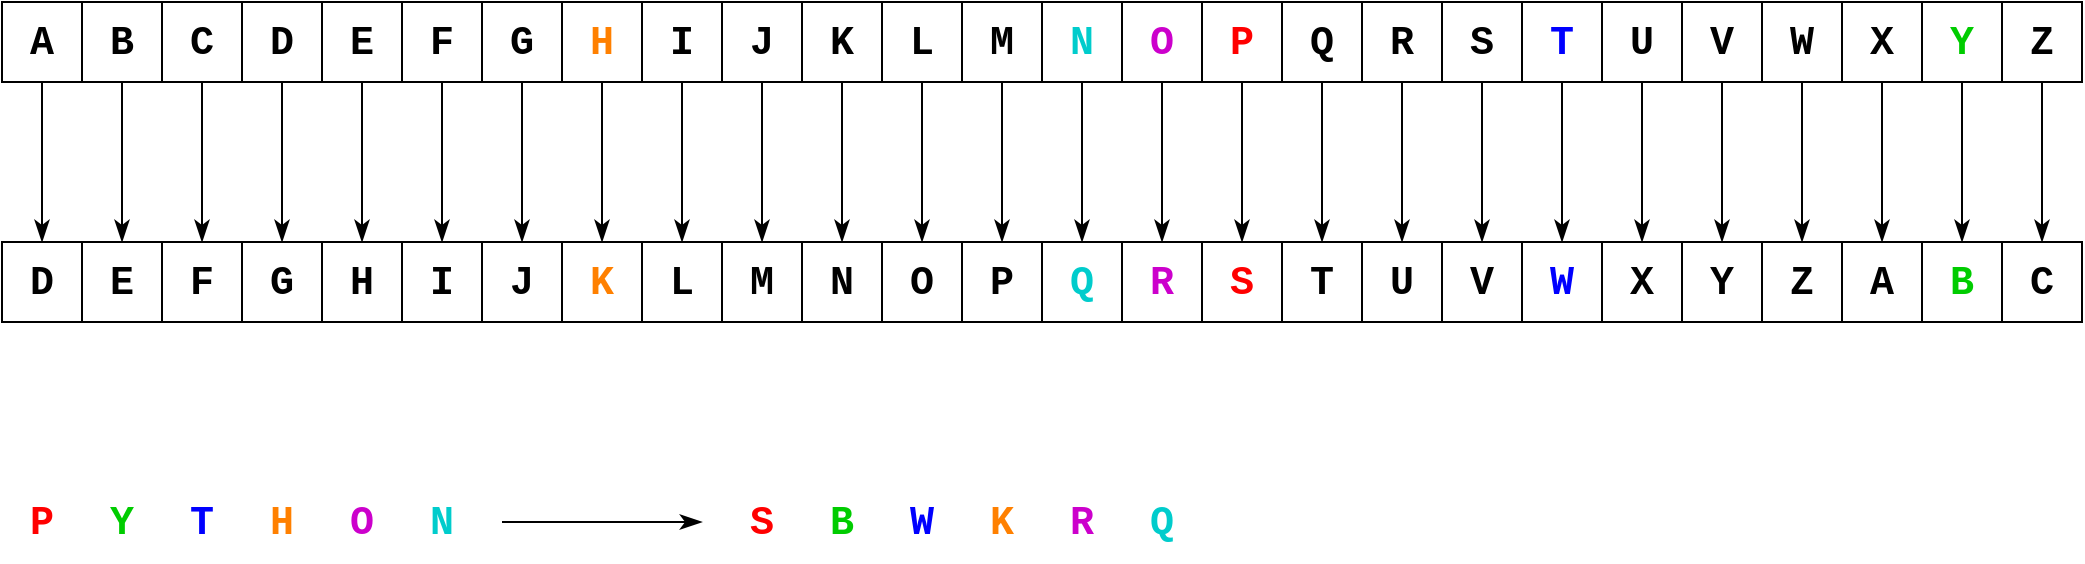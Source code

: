 <mxfile version="20.8.0" type="google"><diagram id="oWrXa30V23wlZqA7Bnu5" name="caesar"><mxGraphModel grid="1" page="1" gridSize="10" guides="1" tooltips="1" connect="1" arrows="1" fold="1" pageScale="1" pageWidth="827" pageHeight="1169" math="0" shadow="0"><root><mxCell id="0"/><mxCell id="1" parent="0"/><mxCell id="507IrL3u9N0oTPA08cqz-53" style="edgeStyle=orthogonalEdgeStyle;rounded=0;orthogonalLoop=1;jettySize=auto;html=1;exitX=0.5;exitY=1;exitDx=0;exitDy=0;entryX=0.5;entryY=0;entryDx=0;entryDy=0;fontFamily=Courier New;fontSize=20;endSize=8;startSize=8;endArrow=classicThin;endFill=1;" edge="1" parent="1" source="507IrL3u9N0oTPA08cqz-1" target="507IrL3u9N0oTPA08cqz-30"><mxGeometry relative="1" as="geometry"/></mxCell><mxCell id="507IrL3u9N0oTPA08cqz-1" value="&lt;font style=&quot;font-size: 20px;&quot; face=&quot;Courier New&quot;&gt;A&lt;/font&gt;" style="rounded=0;whiteSpace=wrap;html=1;fontStyle=1" vertex="1" parent="1"><mxGeometry x="40" y="40" width="40" height="40" as="geometry"/></mxCell><mxCell id="507IrL3u9N0oTPA08cqz-54" style="edgeStyle=orthogonalEdgeStyle;rounded=0;orthogonalLoop=1;jettySize=auto;html=1;exitX=0.5;exitY=1;exitDx=0;exitDy=0;entryX=0.5;entryY=0;entryDx=0;entryDy=0;fontFamily=Courier New;fontSize=20;endArrow=classicThin;endFill=1;startSize=8;endSize=8;" edge="1" parent="1" source="507IrL3u9N0oTPA08cqz-2" target="507IrL3u9N0oTPA08cqz-31"><mxGeometry relative="1" as="geometry"/></mxCell><mxCell id="507IrL3u9N0oTPA08cqz-2" value="&lt;font style=&quot;font-size: 20px;&quot; face=&quot;Courier New&quot;&gt;B&lt;/font&gt;" style="rounded=0;whiteSpace=wrap;html=1;fontStyle=1" vertex="1" parent="1"><mxGeometry x="80" y="40" width="40" height="40" as="geometry"/></mxCell><mxCell id="507IrL3u9N0oTPA08cqz-59" style="edgeStyle=orthogonalEdgeStyle;rounded=0;orthogonalLoop=1;jettySize=auto;html=1;exitX=0.5;exitY=1;exitDx=0;exitDy=0;entryX=0.5;entryY=0;entryDx=0;entryDy=0;fontFamily=Courier New;fontSize=20;endArrow=classicThin;endFill=1;startSize=8;endSize=8;" edge="1" parent="1" source="507IrL3u9N0oTPA08cqz-3" target="507IrL3u9N0oTPA08cqz-32"><mxGeometry relative="1" as="geometry"/></mxCell><mxCell id="507IrL3u9N0oTPA08cqz-3" value="&lt;font style=&quot;font-size: 20px;&quot; face=&quot;Courier New&quot;&gt;C&lt;/font&gt;" style="rounded=0;whiteSpace=wrap;html=1;fontStyle=1" vertex="1" parent="1"><mxGeometry x="120" y="40" width="40" height="40" as="geometry"/></mxCell><mxCell id="507IrL3u9N0oTPA08cqz-60" style="edgeStyle=orthogonalEdgeStyle;rounded=0;orthogonalLoop=1;jettySize=auto;html=1;exitX=0.5;exitY=1;exitDx=0;exitDy=0;entryX=0.5;entryY=0;entryDx=0;entryDy=0;fontFamily=Courier New;fontSize=20;endArrow=classicThin;endFill=1;startSize=8;endSize=8;" edge="1" parent="1" source="507IrL3u9N0oTPA08cqz-4" target="507IrL3u9N0oTPA08cqz-33"><mxGeometry relative="1" as="geometry"/></mxCell><mxCell id="507IrL3u9N0oTPA08cqz-4" value="&lt;font style=&quot;font-size: 20px;&quot; face=&quot;Courier New&quot;&gt;D&lt;/font&gt;" style="rounded=0;whiteSpace=wrap;html=1;fontStyle=1" vertex="1" parent="1"><mxGeometry x="160" y="40" width="40" height="40" as="geometry"/></mxCell><mxCell id="507IrL3u9N0oTPA08cqz-61" style="edgeStyle=orthogonalEdgeStyle;rounded=0;orthogonalLoop=1;jettySize=auto;html=1;exitX=0.5;exitY=1;exitDx=0;exitDy=0;entryX=0.5;entryY=0;entryDx=0;entryDy=0;fontFamily=Courier New;fontSize=20;endArrow=classicThin;endFill=1;startSize=8;endSize=8;" edge="1" parent="1" source="507IrL3u9N0oTPA08cqz-5" target="507IrL3u9N0oTPA08cqz-34"><mxGeometry relative="1" as="geometry"/></mxCell><mxCell id="507IrL3u9N0oTPA08cqz-5" value="&lt;font style=&quot;font-size: 20px;&quot; face=&quot;Courier New&quot;&gt;E&lt;/font&gt;" style="rounded=0;whiteSpace=wrap;html=1;fontStyle=1" vertex="1" parent="1"><mxGeometry x="200" y="40" width="40" height="40" as="geometry"/></mxCell><mxCell id="507IrL3u9N0oTPA08cqz-62" style="edgeStyle=orthogonalEdgeStyle;rounded=0;orthogonalLoop=1;jettySize=auto;html=1;exitX=0.5;exitY=1;exitDx=0;exitDy=0;entryX=0.5;entryY=0;entryDx=0;entryDy=0;fontFamily=Courier New;fontSize=20;endArrow=classicThin;endFill=1;startSize=8;endSize=8;" edge="1" parent="1" source="507IrL3u9N0oTPA08cqz-6" target="507IrL3u9N0oTPA08cqz-35"><mxGeometry relative="1" as="geometry"/></mxCell><mxCell id="507IrL3u9N0oTPA08cqz-6" value="&lt;font style=&quot;font-size: 20px;&quot; face=&quot;Courier New&quot;&gt;F&lt;/font&gt;" style="rounded=0;whiteSpace=wrap;html=1;fontStyle=1" vertex="1" parent="1"><mxGeometry x="240" y="40" width="40" height="40" as="geometry"/></mxCell><mxCell id="507IrL3u9N0oTPA08cqz-63" style="edgeStyle=orthogonalEdgeStyle;rounded=0;orthogonalLoop=1;jettySize=auto;html=1;exitX=0.5;exitY=1;exitDx=0;exitDy=0;entryX=0.5;entryY=0;entryDx=0;entryDy=0;fontFamily=Courier New;fontSize=20;endArrow=classicThin;endFill=1;startSize=8;endSize=8;" edge="1" parent="1" source="507IrL3u9N0oTPA08cqz-7" target="507IrL3u9N0oTPA08cqz-36"><mxGeometry relative="1" as="geometry"/></mxCell><mxCell id="507IrL3u9N0oTPA08cqz-7" value="&lt;font style=&quot;font-size: 20px;&quot; face=&quot;Courier New&quot;&gt;G&lt;/font&gt;" style="rounded=0;whiteSpace=wrap;html=1;fontStyle=1" vertex="1" parent="1"><mxGeometry x="280" y="40" width="40" height="40" as="geometry"/></mxCell><mxCell id="507IrL3u9N0oTPA08cqz-64" style="edgeStyle=orthogonalEdgeStyle;rounded=0;orthogonalLoop=1;jettySize=auto;html=1;exitX=0.5;exitY=1;exitDx=0;exitDy=0;entryX=0.5;entryY=0;entryDx=0;entryDy=0;fontFamily=Courier New;fontSize=20;endArrow=classicThin;endFill=1;startSize=8;endSize=8;" edge="1" parent="1" source="507IrL3u9N0oTPA08cqz-8" target="507IrL3u9N0oTPA08cqz-37"><mxGeometry relative="1" as="geometry"/></mxCell><mxCell id="507IrL3u9N0oTPA08cqz-8" value="&lt;font color=&quot;#ff8000&quot; style=&quot;font-size: 20px;&quot; face=&quot;Courier New&quot;&gt;H&lt;/font&gt;" style="rounded=0;whiteSpace=wrap;html=1;fontStyle=1" vertex="1" parent="1"><mxGeometry x="320" y="40" width="40" height="40" as="geometry"/></mxCell><mxCell id="507IrL3u9N0oTPA08cqz-65" style="edgeStyle=orthogonalEdgeStyle;rounded=0;orthogonalLoop=1;jettySize=auto;html=1;exitX=0.5;exitY=1;exitDx=0;exitDy=0;entryX=0.5;entryY=0;entryDx=0;entryDy=0;fontFamily=Courier New;fontSize=20;endArrow=classicThin;endFill=1;startSize=8;endSize=8;" edge="1" parent="1" source="507IrL3u9N0oTPA08cqz-9" target="507IrL3u9N0oTPA08cqz-38"><mxGeometry relative="1" as="geometry"/></mxCell><mxCell id="507IrL3u9N0oTPA08cqz-9" value="&lt;font style=&quot;font-size: 20px;&quot; face=&quot;Courier New&quot;&gt;I&lt;/font&gt;" style="rounded=0;whiteSpace=wrap;html=1;fontStyle=1" vertex="1" parent="1"><mxGeometry x="360" y="40" width="40" height="40" as="geometry"/></mxCell><mxCell id="507IrL3u9N0oTPA08cqz-66" style="edgeStyle=orthogonalEdgeStyle;rounded=0;orthogonalLoop=1;jettySize=auto;html=1;exitX=0.5;exitY=1;exitDx=0;exitDy=0;entryX=0.5;entryY=0;entryDx=0;entryDy=0;fontFamily=Courier New;fontSize=20;endArrow=classicThin;endFill=1;startSize=8;endSize=8;" edge="1" parent="1" source="507IrL3u9N0oTPA08cqz-10" target="507IrL3u9N0oTPA08cqz-39"><mxGeometry relative="1" as="geometry"/></mxCell><mxCell id="507IrL3u9N0oTPA08cqz-10" value="&lt;font style=&quot;font-size: 20px;&quot; face=&quot;Courier New&quot;&gt;J&lt;/font&gt;" style="rounded=0;whiteSpace=wrap;html=1;fontStyle=1" vertex="1" parent="1"><mxGeometry x="400" y="40" width="40" height="40" as="geometry"/></mxCell><mxCell id="507IrL3u9N0oTPA08cqz-67" style="edgeStyle=orthogonalEdgeStyle;rounded=0;orthogonalLoop=1;jettySize=auto;html=1;exitX=0.5;exitY=1;exitDx=0;exitDy=0;entryX=0.5;entryY=0;entryDx=0;entryDy=0;fontFamily=Courier New;fontSize=20;endArrow=classicThin;endFill=1;startSize=8;endSize=8;" edge="1" parent="1" source="507IrL3u9N0oTPA08cqz-11" target="507IrL3u9N0oTPA08cqz-40"><mxGeometry relative="1" as="geometry"/></mxCell><mxCell id="507IrL3u9N0oTPA08cqz-11" value="&lt;font style=&quot;font-size: 20px;&quot; face=&quot;Courier New&quot;&gt;K&lt;/font&gt;" style="rounded=0;whiteSpace=wrap;html=1;fontStyle=1" vertex="1" parent="1"><mxGeometry x="440" y="40" width="40" height="40" as="geometry"/></mxCell><mxCell id="507IrL3u9N0oTPA08cqz-68" style="edgeStyle=orthogonalEdgeStyle;rounded=0;orthogonalLoop=1;jettySize=auto;html=1;exitX=0.5;exitY=1;exitDx=0;exitDy=0;entryX=0.5;entryY=0;entryDx=0;entryDy=0;fontFamily=Courier New;fontSize=20;endArrow=classicThin;endFill=1;startSize=8;endSize=8;" edge="1" parent="1" source="507IrL3u9N0oTPA08cqz-12" target="507IrL3u9N0oTPA08cqz-41"><mxGeometry relative="1" as="geometry"/></mxCell><mxCell id="507IrL3u9N0oTPA08cqz-12" value="&lt;font style=&quot;font-size: 20px;&quot; face=&quot;Courier New&quot;&gt;L&lt;/font&gt;" style="rounded=0;whiteSpace=wrap;html=1;fontStyle=1" vertex="1" parent="1"><mxGeometry x="480" y="40" width="40" height="40" as="geometry"/></mxCell><mxCell id="507IrL3u9N0oTPA08cqz-69" style="edgeStyle=orthogonalEdgeStyle;rounded=0;orthogonalLoop=1;jettySize=auto;html=1;exitX=0.5;exitY=1;exitDx=0;exitDy=0;entryX=0.5;entryY=0;entryDx=0;entryDy=0;fontFamily=Courier New;fontSize=20;endArrow=classicThin;endFill=1;startSize=8;endSize=8;" edge="1" parent="1" source="507IrL3u9N0oTPA08cqz-13" target="507IrL3u9N0oTPA08cqz-42"><mxGeometry relative="1" as="geometry"/></mxCell><mxCell id="507IrL3u9N0oTPA08cqz-13" value="&lt;font style=&quot;font-size: 20px;&quot; face=&quot;Courier New&quot;&gt;M&lt;/font&gt;" style="rounded=0;whiteSpace=wrap;html=1;fontStyle=1" vertex="1" parent="1"><mxGeometry x="520" y="40" width="40" height="40" as="geometry"/></mxCell><mxCell id="507IrL3u9N0oTPA08cqz-70" style="edgeStyle=orthogonalEdgeStyle;rounded=0;orthogonalLoop=1;jettySize=auto;html=1;exitX=0.5;exitY=1;exitDx=0;exitDy=0;entryX=0.5;entryY=0;entryDx=0;entryDy=0;fontFamily=Courier New;fontSize=20;endArrow=classicThin;endFill=1;startSize=8;endSize=8;" edge="1" parent="1" source="507IrL3u9N0oTPA08cqz-14" target="507IrL3u9N0oTPA08cqz-43"><mxGeometry relative="1" as="geometry"/></mxCell><mxCell id="507IrL3u9N0oTPA08cqz-14" value="&lt;font color=&quot;#00cccc&quot; style=&quot;font-size: 20px;&quot; face=&quot;Courier New&quot;&gt;N&lt;/font&gt;" style="rounded=0;whiteSpace=wrap;html=1;fontStyle=1" vertex="1" parent="1"><mxGeometry x="560" y="40" width="40" height="40" as="geometry"/></mxCell><mxCell id="507IrL3u9N0oTPA08cqz-71" style="edgeStyle=orthogonalEdgeStyle;rounded=0;orthogonalLoop=1;jettySize=auto;html=1;exitX=0.5;exitY=1;exitDx=0;exitDy=0;entryX=0.5;entryY=0;entryDx=0;entryDy=0;fontFamily=Courier New;fontSize=20;endArrow=classicThin;endFill=1;startSize=8;endSize=8;" edge="1" parent="1" source="507IrL3u9N0oTPA08cqz-15" target="507IrL3u9N0oTPA08cqz-44"><mxGeometry relative="1" as="geometry"/></mxCell><mxCell id="507IrL3u9N0oTPA08cqz-15" value="&lt;font color=&quot;#cc00cc&quot; style=&quot;font-size: 20px;&quot; face=&quot;Courier New&quot;&gt;O&lt;/font&gt;" style="rounded=0;whiteSpace=wrap;html=1;fontStyle=1" vertex="1" parent="1"><mxGeometry x="600" y="40" width="40" height="40" as="geometry"/></mxCell><mxCell id="507IrL3u9N0oTPA08cqz-72" style="edgeStyle=orthogonalEdgeStyle;rounded=0;orthogonalLoop=1;jettySize=auto;html=1;exitX=0.5;exitY=1;exitDx=0;exitDy=0;entryX=0.5;entryY=0;entryDx=0;entryDy=0;fontFamily=Courier New;fontSize=20;endArrow=classicThin;endFill=1;startSize=8;endSize=8;" edge="1" parent="1" source="507IrL3u9N0oTPA08cqz-16" target="507IrL3u9N0oTPA08cqz-45"><mxGeometry relative="1" as="geometry"/></mxCell><mxCell id="507IrL3u9N0oTPA08cqz-16" value="&lt;font color=&quot;#ff0000&quot; style=&quot;font-size: 20px;&quot; face=&quot;Courier New&quot;&gt;P&lt;/font&gt;" style="rounded=0;whiteSpace=wrap;html=1;fontStyle=1" vertex="1" parent="1"><mxGeometry x="640" y="40" width="40" height="40" as="geometry"/></mxCell><mxCell id="507IrL3u9N0oTPA08cqz-73" style="edgeStyle=orthogonalEdgeStyle;rounded=0;orthogonalLoop=1;jettySize=auto;html=1;exitX=0.5;exitY=1;exitDx=0;exitDy=0;entryX=0.5;entryY=0;entryDx=0;entryDy=0;fontFamily=Courier New;fontSize=20;endArrow=classicThin;endFill=1;startSize=8;endSize=8;" edge="1" parent="1" source="507IrL3u9N0oTPA08cqz-17" target="507IrL3u9N0oTPA08cqz-46"><mxGeometry relative="1" as="geometry"/></mxCell><mxCell id="507IrL3u9N0oTPA08cqz-17" value="&lt;font style=&quot;font-size: 20px;&quot; face=&quot;Courier New&quot;&gt;Q&lt;/font&gt;" style="rounded=0;whiteSpace=wrap;html=1;fontStyle=1" vertex="1" parent="1"><mxGeometry x="680" y="40" width="40" height="40" as="geometry"/></mxCell><mxCell id="507IrL3u9N0oTPA08cqz-74" style="edgeStyle=orthogonalEdgeStyle;rounded=0;orthogonalLoop=1;jettySize=auto;html=1;exitX=0.5;exitY=1;exitDx=0;exitDy=0;entryX=0.5;entryY=0;entryDx=0;entryDy=0;fontFamily=Courier New;fontSize=20;endArrow=classicThin;endFill=1;startSize=8;endSize=8;" edge="1" parent="1" source="507IrL3u9N0oTPA08cqz-18" target="507IrL3u9N0oTPA08cqz-47"><mxGeometry relative="1" as="geometry"/></mxCell><mxCell id="507IrL3u9N0oTPA08cqz-18" value="&lt;font style=&quot;font-size: 20px;&quot; face=&quot;Courier New&quot;&gt;R&lt;/font&gt;" style="rounded=0;whiteSpace=wrap;html=1;fontStyle=1" vertex="1" parent="1"><mxGeometry x="720" y="40" width="40" height="40" as="geometry"/></mxCell><mxCell id="507IrL3u9N0oTPA08cqz-75" style="edgeStyle=orthogonalEdgeStyle;rounded=0;orthogonalLoop=1;jettySize=auto;html=1;exitX=0.5;exitY=1;exitDx=0;exitDy=0;entryX=0.5;entryY=0;entryDx=0;entryDy=0;fontFamily=Courier New;fontSize=20;endArrow=classicThin;endFill=1;startSize=8;endSize=8;" edge="1" parent="1" source="507IrL3u9N0oTPA08cqz-19" target="507IrL3u9N0oTPA08cqz-48"><mxGeometry relative="1" as="geometry"/></mxCell><mxCell id="507IrL3u9N0oTPA08cqz-19" value="&lt;font style=&quot;font-size: 20px;&quot; face=&quot;Courier New&quot;&gt;S&lt;/font&gt;" style="rounded=0;whiteSpace=wrap;html=1;fontStyle=1" vertex="1" parent="1"><mxGeometry x="760" y="40" width="40" height="40" as="geometry"/></mxCell><mxCell id="507IrL3u9N0oTPA08cqz-76" style="edgeStyle=orthogonalEdgeStyle;rounded=0;orthogonalLoop=1;jettySize=auto;html=1;exitX=0.5;exitY=1;exitDx=0;exitDy=0;entryX=0.5;entryY=0;entryDx=0;entryDy=0;fontFamily=Courier New;fontSize=20;endArrow=classicThin;endFill=1;startSize=8;endSize=8;" edge="1" parent="1" source="507IrL3u9N0oTPA08cqz-20" target="507IrL3u9N0oTPA08cqz-49"><mxGeometry relative="1" as="geometry"/></mxCell><mxCell id="507IrL3u9N0oTPA08cqz-20" value="&lt;font color=&quot;#0000ff&quot; style=&quot;font-size: 20px;&quot; face=&quot;Courier New&quot;&gt;T&lt;/font&gt;" style="rounded=0;whiteSpace=wrap;html=1;fontStyle=1" vertex="1" parent="1"><mxGeometry x="800" y="40" width="40" height="40" as="geometry"/></mxCell><mxCell id="507IrL3u9N0oTPA08cqz-77" style="edgeStyle=orthogonalEdgeStyle;rounded=0;orthogonalLoop=1;jettySize=auto;html=1;exitX=0.5;exitY=1;exitDx=0;exitDy=0;entryX=0.5;entryY=0;entryDx=0;entryDy=0;fontFamily=Courier New;fontSize=20;endArrow=classicThin;endFill=1;startSize=8;endSize=8;" edge="1" parent="1" source="507IrL3u9N0oTPA08cqz-21" target="507IrL3u9N0oTPA08cqz-50"><mxGeometry relative="1" as="geometry"/></mxCell><mxCell id="507IrL3u9N0oTPA08cqz-21" value="&lt;font style=&quot;font-size: 20px;&quot; face=&quot;Courier New&quot;&gt;U&lt;/font&gt;" style="rounded=0;whiteSpace=wrap;html=1;fontStyle=1" vertex="1" parent="1"><mxGeometry x="840" y="40" width="40" height="40" as="geometry"/></mxCell><mxCell id="507IrL3u9N0oTPA08cqz-78" style="edgeStyle=orthogonalEdgeStyle;rounded=0;orthogonalLoop=1;jettySize=auto;html=1;exitX=0.5;exitY=1;exitDx=0;exitDy=0;entryX=0.5;entryY=0;entryDx=0;entryDy=0;fontFamily=Courier New;fontSize=20;endArrow=classicThin;endFill=1;startSize=8;endSize=8;" edge="1" parent="1" source="507IrL3u9N0oTPA08cqz-22" target="507IrL3u9N0oTPA08cqz-51"><mxGeometry relative="1" as="geometry"/></mxCell><mxCell id="507IrL3u9N0oTPA08cqz-22" value="&lt;font style=&quot;font-size: 20px;&quot; face=&quot;Courier New&quot;&gt;V&lt;/font&gt;" style="rounded=0;whiteSpace=wrap;html=1;fontStyle=1" vertex="1" parent="1"><mxGeometry x="880" y="40" width="40" height="40" as="geometry"/></mxCell><mxCell id="507IrL3u9N0oTPA08cqz-79" style="edgeStyle=orthogonalEdgeStyle;rounded=0;orthogonalLoop=1;jettySize=auto;html=1;exitX=0.5;exitY=1;exitDx=0;exitDy=0;entryX=0.5;entryY=0;entryDx=0;entryDy=0;fontFamily=Courier New;fontSize=20;endArrow=classicThin;endFill=1;startSize=8;endSize=8;" edge="1" parent="1" source="507IrL3u9N0oTPA08cqz-23" target="507IrL3u9N0oTPA08cqz-52"><mxGeometry relative="1" as="geometry"/></mxCell><mxCell id="507IrL3u9N0oTPA08cqz-23" value="&lt;font style=&quot;font-size: 20px;&quot; face=&quot;Courier New&quot;&gt;W&lt;/font&gt;" style="rounded=0;whiteSpace=wrap;html=1;fontStyle=1" vertex="1" parent="1"><mxGeometry x="920" y="40" width="40" height="40" as="geometry"/></mxCell><mxCell id="507IrL3u9N0oTPA08cqz-80" style="edgeStyle=orthogonalEdgeStyle;rounded=0;orthogonalLoop=1;jettySize=auto;html=1;exitX=0.5;exitY=1;exitDx=0;exitDy=0;entryX=0.5;entryY=0;entryDx=0;entryDy=0;fontFamily=Courier New;fontSize=20;endArrow=classicThin;endFill=1;startSize=8;endSize=8;" edge="1" parent="1" source="507IrL3u9N0oTPA08cqz-24" target="507IrL3u9N0oTPA08cqz-27"><mxGeometry relative="1" as="geometry"/></mxCell><mxCell id="507IrL3u9N0oTPA08cqz-24" value="&lt;font style=&quot;font-size: 20px;&quot; face=&quot;Courier New&quot;&gt;X&lt;/font&gt;" style="rounded=0;whiteSpace=wrap;html=1;fontStyle=1" vertex="1" parent="1"><mxGeometry x="960" y="40" width="40" height="40" as="geometry"/></mxCell><mxCell id="507IrL3u9N0oTPA08cqz-81" style="edgeStyle=orthogonalEdgeStyle;rounded=0;orthogonalLoop=1;jettySize=auto;html=1;exitX=0.5;exitY=1;exitDx=0;exitDy=0;entryX=0.5;entryY=0;entryDx=0;entryDy=0;fontFamily=Courier New;fontSize=20;endArrow=classicThin;endFill=1;startSize=8;endSize=8;" edge="1" parent="1" source="507IrL3u9N0oTPA08cqz-25" target="507IrL3u9N0oTPA08cqz-28"><mxGeometry relative="1" as="geometry"/></mxCell><mxCell id="507IrL3u9N0oTPA08cqz-25" value="&lt;font color=&quot;#00cc00&quot; style=&quot;font-size: 20px;&quot; face=&quot;Courier New&quot;&gt;Y&lt;/font&gt;" style="rounded=0;whiteSpace=wrap;html=1;fontStyle=1" vertex="1" parent="1"><mxGeometry x="1000" y="40" width="40" height="40" as="geometry"/></mxCell><mxCell id="507IrL3u9N0oTPA08cqz-82" style="edgeStyle=orthogonalEdgeStyle;rounded=0;orthogonalLoop=1;jettySize=auto;html=1;exitX=0.5;exitY=1;exitDx=0;exitDy=0;entryX=0.5;entryY=0;entryDx=0;entryDy=0;fontFamily=Courier New;fontSize=20;endArrow=classicThin;endFill=1;startSize=8;endSize=8;" edge="1" parent="1" source="507IrL3u9N0oTPA08cqz-26" target="507IrL3u9N0oTPA08cqz-29"><mxGeometry relative="1" as="geometry"/></mxCell><mxCell id="507IrL3u9N0oTPA08cqz-26" value="&lt;font style=&quot;font-size: 20px;&quot; face=&quot;Courier New&quot;&gt;Z&lt;/font&gt;" style="rounded=0;whiteSpace=wrap;html=1;fontStyle=1" vertex="1" parent="1"><mxGeometry x="1040" y="40" width="40" height="40" as="geometry"/></mxCell><mxCell id="507IrL3u9N0oTPA08cqz-27" value="&lt;font style=&quot;font-size: 20px;&quot; face=&quot;Courier New&quot;&gt;A&lt;/font&gt;" style="rounded=0;whiteSpace=wrap;html=1;fontStyle=1" vertex="1" parent="1"><mxGeometry x="960" y="160" width="40" height="40" as="geometry"/></mxCell><mxCell id="507IrL3u9N0oTPA08cqz-28" value="&lt;font color=&quot;#00cc00&quot; style=&quot;font-size: 20px;&quot; face=&quot;Courier New&quot;&gt;B&lt;/font&gt;" style="rounded=0;whiteSpace=wrap;html=1;fontStyle=1" vertex="1" parent="1"><mxGeometry x="1000" y="160" width="40" height="40" as="geometry"/></mxCell><mxCell id="507IrL3u9N0oTPA08cqz-29" value="&lt;font style=&quot;font-size: 20px;&quot; face=&quot;Courier New&quot;&gt;C&lt;/font&gt;" style="rounded=0;whiteSpace=wrap;html=1;fontStyle=1" vertex="1" parent="1"><mxGeometry x="1040" y="160" width="40" height="40" as="geometry"/></mxCell><mxCell id="507IrL3u9N0oTPA08cqz-30" value="&lt;font style=&quot;font-size: 20px;&quot; face=&quot;Courier New&quot;&gt;D&lt;/font&gt;" style="rounded=0;whiteSpace=wrap;html=1;fontStyle=1" vertex="1" parent="1"><mxGeometry x="40" y="160" width="40" height="40" as="geometry"/></mxCell><mxCell id="507IrL3u9N0oTPA08cqz-31" value="&lt;font style=&quot;font-size: 20px;&quot; face=&quot;Courier New&quot;&gt;E&lt;/font&gt;" style="rounded=0;whiteSpace=wrap;html=1;fontStyle=1" vertex="1" parent="1"><mxGeometry x="80" y="160" width="40" height="40" as="geometry"/></mxCell><mxCell id="507IrL3u9N0oTPA08cqz-32" value="&lt;font style=&quot;font-size: 20px;&quot; face=&quot;Courier New&quot;&gt;F&lt;/font&gt;" style="rounded=0;whiteSpace=wrap;html=1;fontStyle=1" vertex="1" parent="1"><mxGeometry x="120" y="160" width="40" height="40" as="geometry"/></mxCell><mxCell id="507IrL3u9N0oTPA08cqz-33" value="&lt;font style=&quot;font-size: 20px;&quot; face=&quot;Courier New&quot;&gt;G&lt;/font&gt;" style="rounded=0;whiteSpace=wrap;html=1;fontStyle=1" vertex="1" parent="1"><mxGeometry x="160" y="160" width="40" height="40" as="geometry"/></mxCell><mxCell id="507IrL3u9N0oTPA08cqz-34" value="&lt;font style=&quot;font-size: 20px;&quot; face=&quot;Courier New&quot;&gt;H&lt;/font&gt;" style="rounded=0;whiteSpace=wrap;html=1;fontStyle=1" vertex="1" parent="1"><mxGeometry x="200" y="160" width="40" height="40" as="geometry"/></mxCell><mxCell id="507IrL3u9N0oTPA08cqz-35" value="&lt;font style=&quot;font-size: 20px;&quot; face=&quot;Courier New&quot;&gt;I&lt;/font&gt;" style="rounded=0;whiteSpace=wrap;html=1;fontStyle=1" vertex="1" parent="1"><mxGeometry x="240" y="160" width="40" height="40" as="geometry"/></mxCell><mxCell id="507IrL3u9N0oTPA08cqz-36" value="&lt;font style=&quot;font-size: 20px;&quot; face=&quot;Courier New&quot;&gt;J&lt;/font&gt;" style="rounded=0;whiteSpace=wrap;html=1;fontStyle=1" vertex="1" parent="1"><mxGeometry x="280" y="160" width="40" height="40" as="geometry"/></mxCell><mxCell id="507IrL3u9N0oTPA08cqz-37" value="&lt;font color=&quot;#ff8000&quot; style=&quot;font-size: 20px;&quot; face=&quot;Courier New&quot;&gt;K&lt;/font&gt;" style="rounded=0;whiteSpace=wrap;html=1;fontStyle=1" vertex="1" parent="1"><mxGeometry x="320" y="160" width="40" height="40" as="geometry"/></mxCell><mxCell id="507IrL3u9N0oTPA08cqz-38" value="&lt;font style=&quot;font-size: 20px;&quot; face=&quot;Courier New&quot;&gt;L&lt;/font&gt;" style="rounded=0;whiteSpace=wrap;html=1;fontStyle=1" vertex="1" parent="1"><mxGeometry x="360" y="160" width="40" height="40" as="geometry"/></mxCell><mxCell id="507IrL3u9N0oTPA08cqz-39" value="&lt;font style=&quot;font-size: 20px;&quot; face=&quot;Courier New&quot;&gt;M&lt;/font&gt;" style="rounded=0;whiteSpace=wrap;html=1;fontStyle=1" vertex="1" parent="1"><mxGeometry x="400" y="160" width="40" height="40" as="geometry"/></mxCell><mxCell id="507IrL3u9N0oTPA08cqz-40" value="&lt;font style=&quot;font-size: 20px;&quot; face=&quot;Courier New&quot;&gt;N&lt;/font&gt;" style="rounded=0;whiteSpace=wrap;html=1;fontStyle=1" vertex="1" parent="1"><mxGeometry x="440" y="160" width="40" height="40" as="geometry"/></mxCell><mxCell id="507IrL3u9N0oTPA08cqz-41" value="&lt;font style=&quot;font-size: 20px;&quot; face=&quot;Courier New&quot;&gt;O&lt;/font&gt;" style="rounded=0;whiteSpace=wrap;html=1;fontStyle=1" vertex="1" parent="1"><mxGeometry x="480" y="160" width="40" height="40" as="geometry"/></mxCell><mxCell id="507IrL3u9N0oTPA08cqz-42" value="&lt;font style=&quot;font-size: 20px;&quot; face=&quot;Courier New&quot;&gt;P&lt;/font&gt;" style="rounded=0;whiteSpace=wrap;html=1;fontStyle=1" vertex="1" parent="1"><mxGeometry x="520" y="160" width="40" height="40" as="geometry"/></mxCell><mxCell id="507IrL3u9N0oTPA08cqz-43" value="&lt;font color=&quot;#00cccc&quot; style=&quot;font-size: 20px;&quot; face=&quot;Courier New&quot;&gt;Q&lt;/font&gt;" style="rounded=0;whiteSpace=wrap;html=1;fontStyle=1" vertex="1" parent="1"><mxGeometry x="560" y="160" width="40" height="40" as="geometry"/></mxCell><mxCell id="507IrL3u9N0oTPA08cqz-44" value="&lt;font color=&quot;#cc00cc&quot; style=&quot;font-size: 20px;&quot; face=&quot;Courier New&quot;&gt;R&lt;/font&gt;" style="rounded=0;whiteSpace=wrap;html=1;fontStyle=1" vertex="1" parent="1"><mxGeometry x="600" y="160" width="40" height="40" as="geometry"/></mxCell><mxCell id="507IrL3u9N0oTPA08cqz-45" value="&lt;font color=&quot;#ff0000&quot; style=&quot;font-size: 20px;&quot; face=&quot;Courier New&quot;&gt;S&lt;/font&gt;" style="rounded=0;whiteSpace=wrap;html=1;fontStyle=1" vertex="1" parent="1"><mxGeometry x="640" y="160" width="40" height="40" as="geometry"/></mxCell><mxCell id="507IrL3u9N0oTPA08cqz-46" value="&lt;font style=&quot;font-size: 20px;&quot; face=&quot;Courier New&quot;&gt;T&lt;/font&gt;" style="rounded=0;whiteSpace=wrap;html=1;fontStyle=1" vertex="1" parent="1"><mxGeometry x="680" y="160" width="40" height="40" as="geometry"/></mxCell><mxCell id="507IrL3u9N0oTPA08cqz-47" value="&lt;font style=&quot;font-size: 20px;&quot; face=&quot;Courier New&quot;&gt;U&lt;/font&gt;" style="rounded=0;whiteSpace=wrap;html=1;fontStyle=1" vertex="1" parent="1"><mxGeometry x="720" y="160" width="40" height="40" as="geometry"/></mxCell><mxCell id="507IrL3u9N0oTPA08cqz-48" value="&lt;font style=&quot;font-size: 20px;&quot; face=&quot;Courier New&quot;&gt;V&lt;/font&gt;" style="rounded=0;whiteSpace=wrap;html=1;fontStyle=1" vertex="1" parent="1"><mxGeometry x="760" y="160" width="40" height="40" as="geometry"/></mxCell><mxCell id="507IrL3u9N0oTPA08cqz-49" value="&lt;font color=&quot;#0000ff&quot; style=&quot;font-size: 20px;&quot; face=&quot;Courier New&quot;&gt;W&lt;/font&gt;" style="rounded=0;whiteSpace=wrap;html=1;fontStyle=1" vertex="1" parent="1"><mxGeometry x="800" y="160" width="40" height="40" as="geometry"/></mxCell><mxCell id="507IrL3u9N0oTPA08cqz-50" value="&lt;font style=&quot;font-size: 20px;&quot; face=&quot;Courier New&quot;&gt;X&lt;/font&gt;" style="rounded=0;whiteSpace=wrap;html=1;fontStyle=1" vertex="1" parent="1"><mxGeometry x="840" y="160" width="40" height="40" as="geometry"/></mxCell><mxCell id="507IrL3u9N0oTPA08cqz-51" value="&lt;font style=&quot;font-size: 20px;&quot; face=&quot;Courier New&quot;&gt;Y&lt;/font&gt;" style="rounded=0;whiteSpace=wrap;html=1;fontStyle=1" vertex="1" parent="1"><mxGeometry x="880" y="160" width="40" height="40" as="geometry"/></mxCell><mxCell id="507IrL3u9N0oTPA08cqz-52" value="&lt;font style=&quot;font-size: 20px;&quot; face=&quot;Courier New&quot;&gt;Z&lt;/font&gt;" style="rounded=0;whiteSpace=wrap;html=1;fontStyle=1" vertex="1" parent="1"><mxGeometry x="920" y="160" width="40" height="40" as="geometry"/></mxCell><mxCell id="507IrL3u9N0oTPA08cqz-83" value="&lt;font color=&quot;#ff0000&quot; style=&quot;font-size: 20px;&quot; face=&quot;Courier New&quot;&gt;P&lt;/font&gt;" style="rounded=0;whiteSpace=wrap;html=1;fontStyle=1;strokeColor=none;" vertex="1" parent="1"><mxGeometry x="40" y="280" width="40" height="40" as="geometry"/></mxCell><mxCell id="507IrL3u9N0oTPA08cqz-84" value="&lt;font color=&quot;#00cc00&quot; style=&quot;font-size: 20px;&quot; face=&quot;Courier New&quot;&gt;Y&lt;/font&gt;" style="rounded=0;whiteSpace=wrap;html=1;fontStyle=1;strokeColor=none;" vertex="1" parent="1"><mxGeometry x="80" y="280" width="40" height="40" as="geometry"/></mxCell><mxCell id="507IrL3u9N0oTPA08cqz-85" value="&lt;font color=&quot;#0000ff&quot; style=&quot;font-size: 20px;&quot; face=&quot;Courier New&quot;&gt;T&lt;/font&gt;" style="rounded=0;whiteSpace=wrap;html=1;fontStyle=1;strokeColor=none;" vertex="1" parent="1"><mxGeometry x="120" y="280" width="40" height="40" as="geometry"/></mxCell><mxCell id="507IrL3u9N0oTPA08cqz-86" value="&lt;font color=&quot;#ff8000&quot; style=&quot;font-size: 20px;&quot; face=&quot;Courier New&quot;&gt;H&lt;/font&gt;" style="rounded=0;whiteSpace=wrap;html=1;fontStyle=1;strokeColor=none;" vertex="1" parent="1"><mxGeometry x="160" y="280" width="40" height="40" as="geometry"/></mxCell><mxCell id="507IrL3u9N0oTPA08cqz-87" value="&lt;font color=&quot;#cc00cc&quot; style=&quot;font-size: 20px;&quot; face=&quot;Courier New&quot;&gt;O&lt;/font&gt;" style="rounded=0;whiteSpace=wrap;html=1;fontStyle=1;strokeColor=none;" vertex="1" parent="1"><mxGeometry x="200" y="280" width="40" height="40" as="geometry"/></mxCell><mxCell id="507IrL3u9N0oTPA08cqz-95" style="edgeStyle=orthogonalEdgeStyle;rounded=0;orthogonalLoop=1;jettySize=auto;html=1;fontFamily=Courier New;fontSize=20;fontColor=#00CCCC;endArrow=classicThin;endFill=1;startSize=8;endSize=8;" edge="1" parent="1"><mxGeometry relative="1" as="geometry"><mxPoint x="290" y="300" as="sourcePoint"/><mxPoint x="390" y="300" as="targetPoint"/></mxGeometry></mxCell><mxCell id="507IrL3u9N0oTPA08cqz-88" value="&lt;font color=&quot;#00cccc&quot; style=&quot;font-size: 20px;&quot; face=&quot;Courier New&quot;&gt;N&lt;/font&gt;" style="rounded=0;whiteSpace=wrap;html=1;fontStyle=1;strokeColor=none;" vertex="1" parent="1"><mxGeometry x="240" y="280" width="40" height="40" as="geometry"/></mxCell><mxCell id="507IrL3u9N0oTPA08cqz-89" value="&lt;font color=&quot;#ff0000&quot; style=&quot;font-size: 20px;&quot; face=&quot;Courier New&quot;&gt;S&lt;/font&gt;" style="rounded=0;whiteSpace=wrap;html=1;fontStyle=1;strokeColor=none;" vertex="1" parent="1"><mxGeometry x="400" y="280" width="40" height="40" as="geometry"/></mxCell><mxCell id="507IrL3u9N0oTPA08cqz-90" value="&lt;font color=&quot;#00cc00&quot; style=&quot;font-size: 20px;&quot; face=&quot;Courier New&quot;&gt;B&lt;/font&gt;" style="rounded=0;whiteSpace=wrap;html=1;fontStyle=1;strokeColor=none;" vertex="1" parent="1"><mxGeometry x="440" y="280" width="40" height="40" as="geometry"/></mxCell><mxCell id="507IrL3u9N0oTPA08cqz-91" value="&lt;font color=&quot;#0000ff&quot; style=&quot;font-size: 20px;&quot; face=&quot;Courier New&quot;&gt;W&lt;/font&gt;" style="rounded=0;whiteSpace=wrap;html=1;fontStyle=1;strokeColor=none;" vertex="1" parent="1"><mxGeometry x="480" y="280" width="40" height="40" as="geometry"/></mxCell><mxCell id="507IrL3u9N0oTPA08cqz-92" value="&lt;font color=&quot;#ff8000&quot; style=&quot;font-size: 20px;&quot; face=&quot;Courier New&quot;&gt;K&lt;/font&gt;" style="rounded=0;whiteSpace=wrap;html=1;fontStyle=1;strokeColor=none;" vertex="1" parent="1"><mxGeometry x="520" y="280" width="40" height="40" as="geometry"/></mxCell><mxCell id="507IrL3u9N0oTPA08cqz-93" value="&lt;font color=&quot;#cc00cc&quot; style=&quot;font-size: 20px;&quot; face=&quot;Courier New&quot;&gt;R&lt;/font&gt;" style="rounded=0;whiteSpace=wrap;html=1;fontStyle=1;strokeColor=none;" vertex="1" parent="1"><mxGeometry x="560" y="280" width="40" height="40" as="geometry"/></mxCell><mxCell id="507IrL3u9N0oTPA08cqz-94" value="&lt;font color=&quot;#00cccc&quot; style=&quot;font-size: 20px;&quot; face=&quot;Courier New&quot;&gt;Q&lt;/font&gt;" style="rounded=0;whiteSpace=wrap;html=1;fontStyle=1;strokeColor=none;" vertex="1" parent="1"><mxGeometry x="600" y="280" width="40" height="40" as="geometry"/></mxCell></root></mxGraphModel></diagram></mxfile>